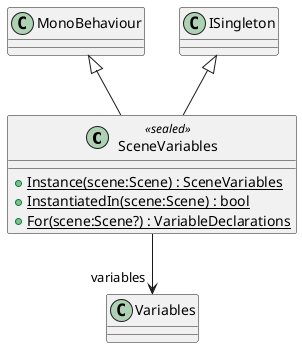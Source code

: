 @startuml
class SceneVariables <<sealed>> {
    + {static} Instance(scene:Scene) : SceneVariables
    + {static} InstantiatedIn(scene:Scene) : bool
    + {static} For(scene:Scene?) : VariableDeclarations
}
MonoBehaviour <|-- SceneVariables
ISingleton <|-- SceneVariables
SceneVariables --> "variables" Variables
@enduml
